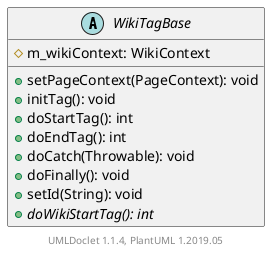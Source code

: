 @startuml

    abstract class WikiTagBase [[WikiTagBase.html]] {
        #m_wikiContext: WikiContext
        +setPageContext(PageContext): void
        +initTag(): void
        +doStartTag(): int
        +doEndTag(): int
        +doCatch(Throwable): void
        +doFinally(): void
        +setId(String): void
        {abstract} +doWikiStartTag(): int
    }


    center footer UMLDoclet 1.1.4, PlantUML 1.2019.05
@enduml
